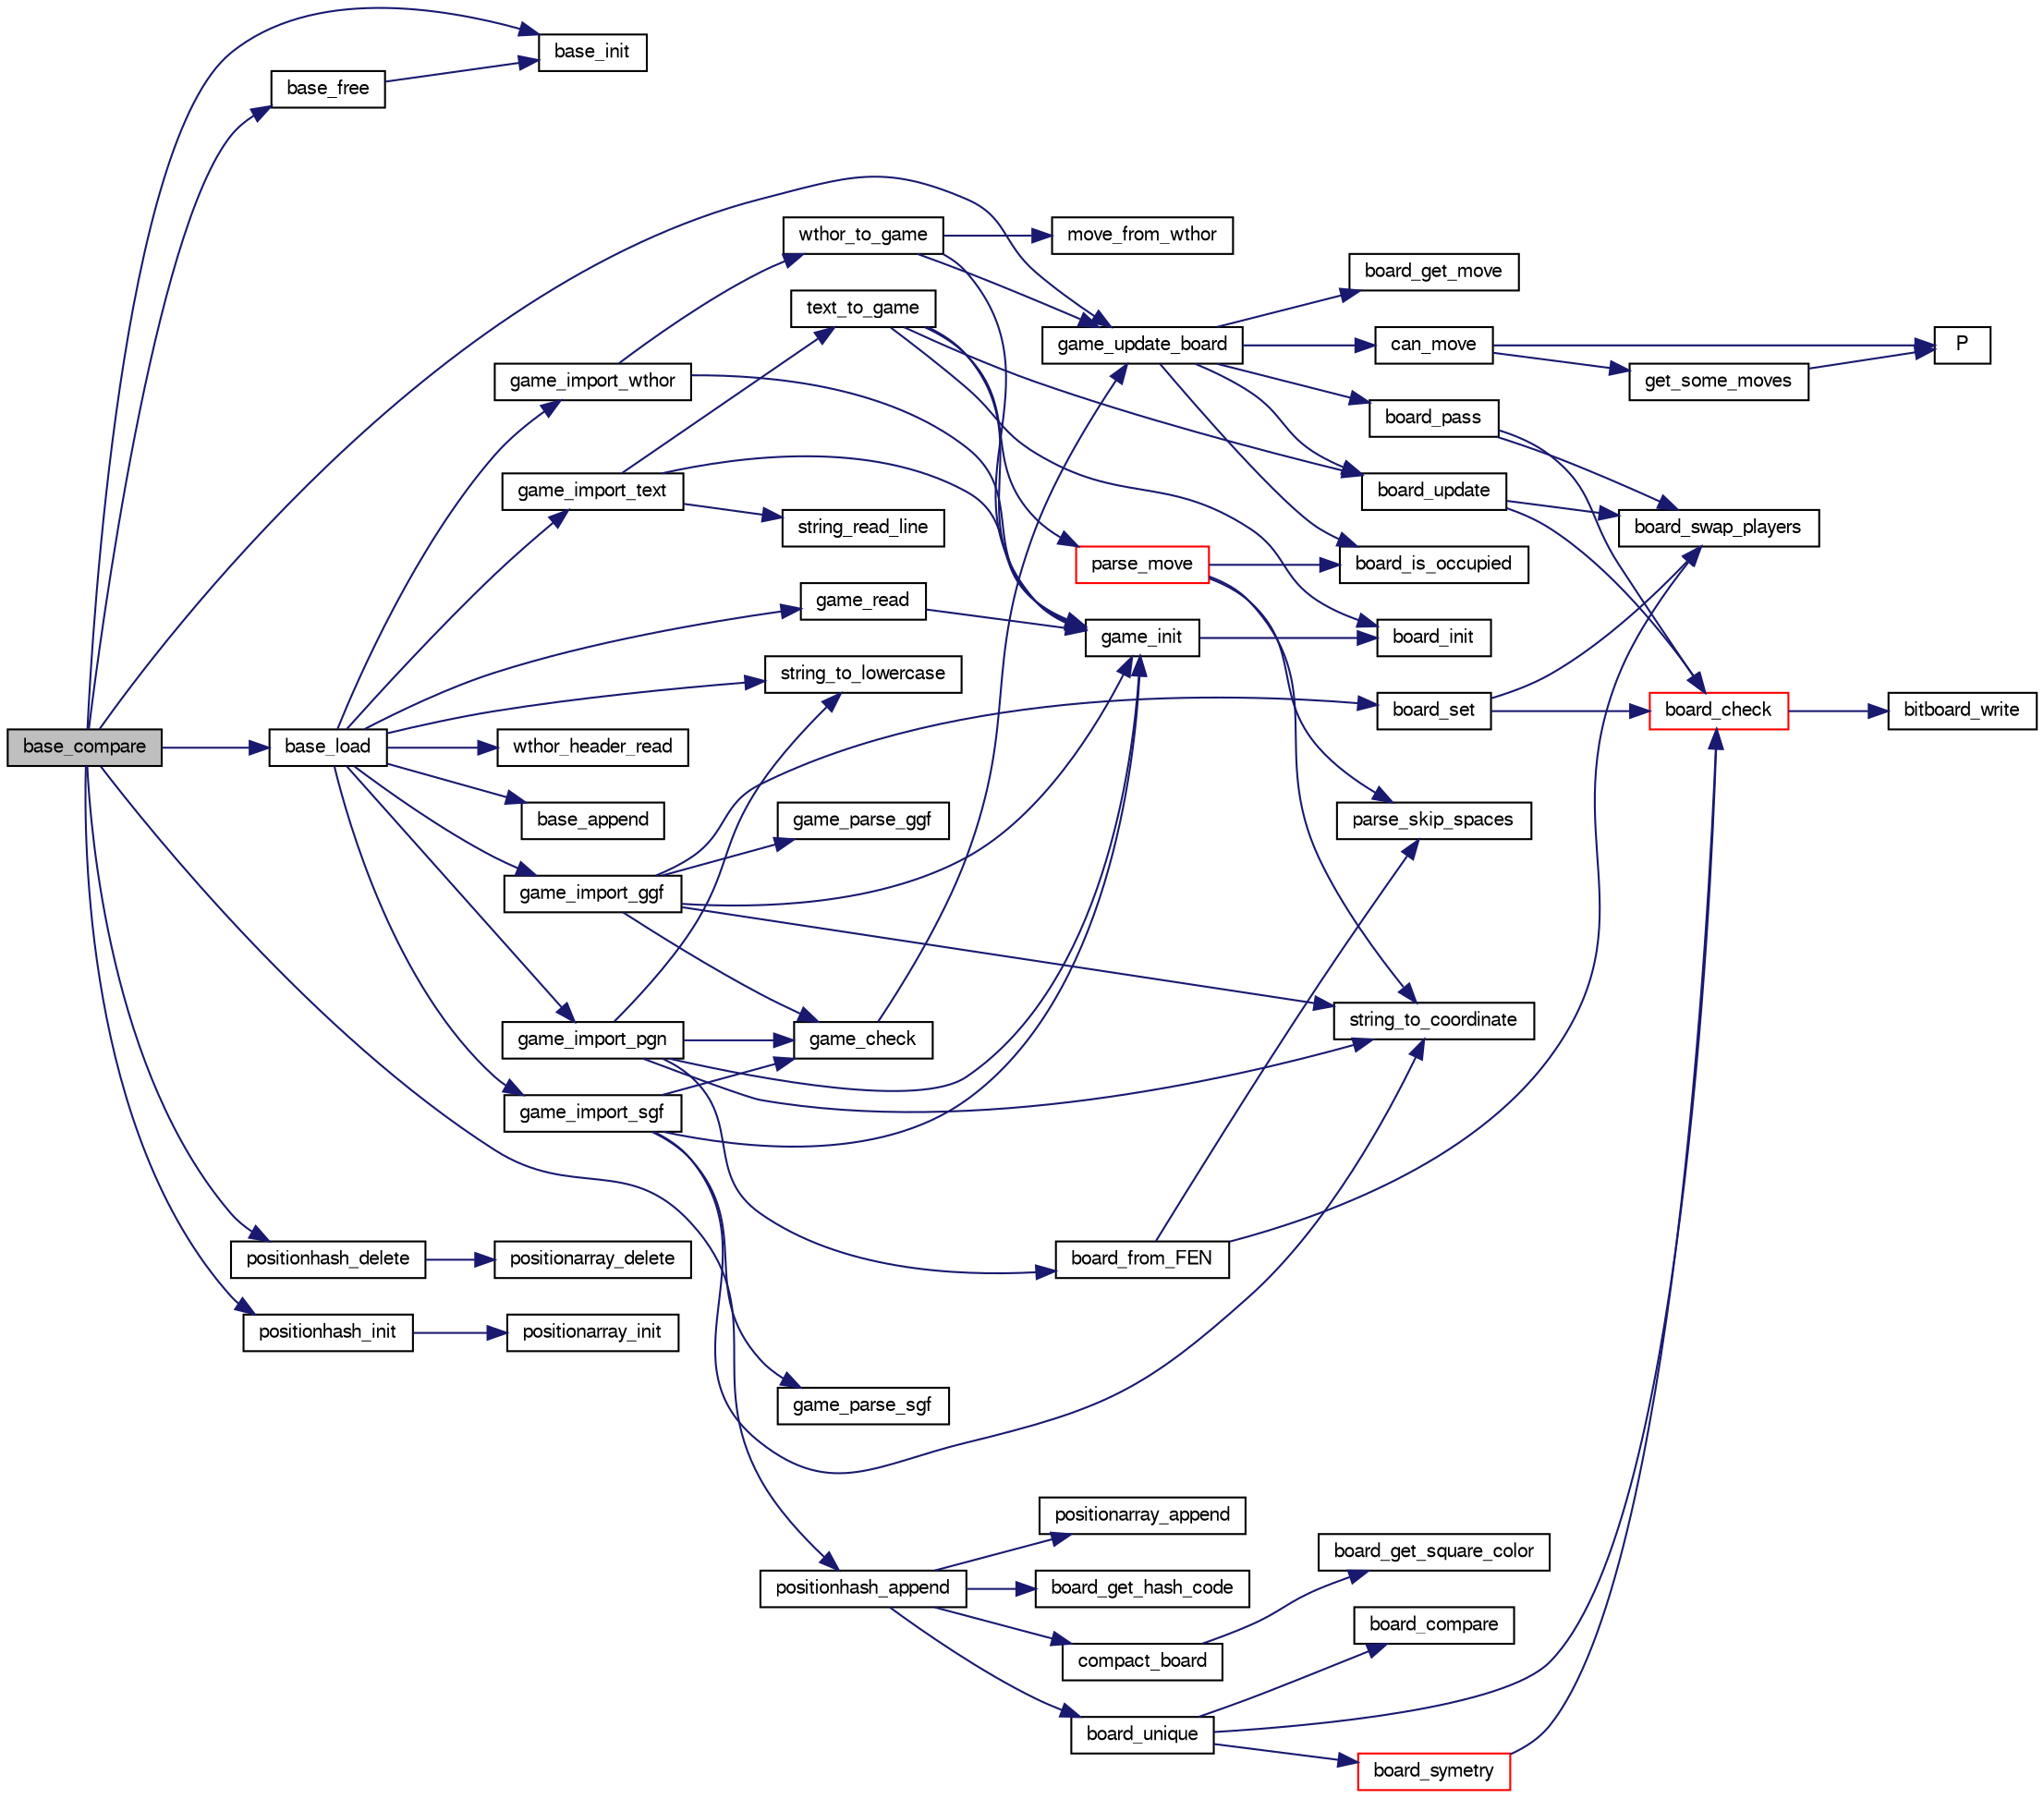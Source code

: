 digraph "base_compare"
{
 // LATEX_PDF_SIZE
  bgcolor="transparent";
  edge [fontname="FreeSans",fontsize="10",labelfontname="FreeSans",labelfontsize="10"];
  node [fontname="FreeSans",fontsize="10",shape=record];
  rankdir="LR";
  Node1 [label="base_compare",height=0.2,width=0.4,color="black", fillcolor="grey75", style="filled", fontcolor="black",tooltip="Base Compare."];
  Node1 -> Node2 [color="midnightblue",fontsize="10",style="solid",fontname="FreeSans"];
  Node2 [label="base_free",height=0.2,width=0.4,color="black",URL="$base_8c.html#ae5786a9c30a56ed1b8a5b44782f7bd23",tooltip="Free resources of a game database."];
  Node2 -> Node3 [color="midnightblue",fontsize="10",style="solid",fontname="FreeSans"];
  Node3 [label="base_init",height=0.2,width=0.4,color="black",URL="$base_8c.html#a8c741706ef79d39ef3595b05e347c182",tooltip="Initialize a game database."];
  Node1 -> Node3 [color="midnightblue",fontsize="10",style="solid",fontname="FreeSans"];
  Node1 -> Node4 [color="midnightblue",fontsize="10",style="solid",fontname="FreeSans"];
  Node4 [label="base_load",height=0.2,width=0.4,color="black",URL="$base_8c.html#a1876c3720c6e985379d9d8859aad622a",tooltip="Load a game database."];
  Node4 -> Node5 [color="midnightblue",fontsize="10",style="solid",fontname="FreeSans"];
  Node5 [label="base_append",height=0.2,width=0.4,color="black",URL="$base_8c.html#ad026cf673e23624196be1e4bdcd4542b",tooltip="Add a game to a game database."];
  Node4 -> Node6 [color="midnightblue",fontsize="10",style="solid",fontname="FreeSans"];
  Node6 [label="game_import_ggf",height=0.2,width=0.4,color="black",URL="$game_8c.html#a33b567469d261663c400a1987235c82a",tooltip="Read a game from the Generic Game Format (ggf) file."];
  Node6 -> Node7 [color="midnightblue",fontsize="10",style="solid",fontname="FreeSans"];
  Node7 [label="board_set",height=0.2,width=0.4,color="black",URL="$board_8c.html#ac0093f2761e80a495d781b41e7b5a703",tooltip="Set a board from a string description."];
  Node7 -> Node8 [color="midnightblue",fontsize="10",style="solid",fontname="FreeSans"];
  Node8 [label="board_check",height=0.2,width=0.4,color="red",URL="$board_8c.html#a849436f17b60e89ed91f8e5013ed9d04",tooltip="Check board consistency."];
  Node8 -> Node9 [color="midnightblue",fontsize="10",style="solid",fontname="FreeSans"];
  Node9 [label="bitboard_write",height=0.2,width=0.4,color="black",URL="$bit_8c.html#a519b18f67de9b8edbd98f687a13b45f5",tooltip="Print an unsigned long long as a board."];
  Node7 -> Node17 [color="midnightblue",fontsize="10",style="solid",fontname="FreeSans"];
  Node17 [label="board_swap_players",height=0.2,width=0.4,color="black",URL="$board_8c.html#a4d389fb0245969a39744349230ce7703",tooltip="Swap players."];
  Node6 -> Node18 [color="midnightblue",fontsize="10",style="solid",fontname="FreeSans"];
  Node18 [label="game_check",height=0.2,width=0.4,color="black",URL="$game_8c.html#a1f0266528345e70e79788632786bfdcd",tooltip="Check a game."];
  Node18 -> Node19 [color="midnightblue",fontsize="10",style="solid",fontname="FreeSans"];
  Node19 [label="game_update_board",height=0.2,width=0.4,color="black",URL="$game_8c.html#a2b48a650adb24509ed0d0e2267ecfd21",tooltip="update a board."];
  Node19 -> Node20 [color="midnightblue",fontsize="10",style="solid",fontname="FreeSans"];
  Node20 [label="board_get_move",height=0.2,width=0.4,color="black",URL="$board_8c.html#a3b5748c109770fe228ea15b562c0f113",tooltip="Compute a move."];
  Node19 -> Node21 [color="midnightblue",fontsize="10",style="solid",fontname="FreeSans"];
  Node21 [label="board_is_occupied",height=0.2,width=0.4,color="black",URL="$board_8c.html#acad11415527107f161c9f2a3b909dc2b",tooltip="Check if a square is occupied."];
  Node19 -> Node22 [color="midnightblue",fontsize="10",style="solid",fontname="FreeSans"];
  Node22 [label="board_pass",height=0.2,width=0.4,color="black",URL="$board_8c.html#ac353cc1821e12d2aeba8eefe5cf92b46",tooltip="Passing move."];
  Node22 -> Node8 [color="midnightblue",fontsize="10",style="solid",fontname="FreeSans"];
  Node22 -> Node17 [color="midnightblue",fontsize="10",style="solid",fontname="FreeSans"];
  Node19 -> Node23 [color="midnightblue",fontsize="10",style="solid",fontname="FreeSans"];
  Node23 [label="board_update",height=0.2,width=0.4,color="black",URL="$board_8c.html#a2d24dea46d67d71b1d9fe9f515d8d675",tooltip="Update a board."];
  Node23 -> Node8 [color="midnightblue",fontsize="10",style="solid",fontname="FreeSans"];
  Node23 -> Node17 [color="midnightblue",fontsize="10",style="solid",fontname="FreeSans"];
  Node19 -> Node24 [color="midnightblue",fontsize="10",style="solid",fontname="FreeSans"];
  Node24 [label="can_move",height=0.2,width=0.4,color="black",URL="$board_8c.html#ae1a532d6eaa0e55357d0f4b9cd659b88",tooltip="Check if a player can move."];
  Node24 -> Node15 [color="midnightblue",fontsize="10",style="solid",fontname="FreeSans"];
  Node15 [label="get_some_moves",height=0.2,width=0.4,color="black",URL="$board_8c.html#a5db071e3e4d26a0b7d6425bb6333dd7f",tooltip="Get a part of the moves."];
  Node15 -> Node16 [color="midnightblue",fontsize="10",style="solid",fontname="FreeSans"];
  Node16 [label="P",height=0.2,width=0.4,color="black",URL="$generate__flip_8c.html#a11481f01e169aee1117c83a352c22222",tooltip=" "];
  Node24 -> Node16 [color="midnightblue",fontsize="10",style="solid",fontname="FreeSans"];
  Node6 -> Node25 [color="midnightblue",fontsize="10",style="solid",fontname="FreeSans"];
  Node25 [label="game_init",height=0.2,width=0.4,color="black",URL="$game_8c.html#a815d1396a9520784a331cebb5587e0b0",tooltip="Create an empty game."];
  Node25 -> Node26 [color="midnightblue",fontsize="10",style="solid",fontname="FreeSans"];
  Node26 [label="board_init",height=0.2,width=0.4,color="black",URL="$board_8c.html#a6c63848863d9887a6b400f4bc678f31d",tooltip="Set a board to the starting position."];
  Node6 -> Node27 [color="midnightblue",fontsize="10",style="solid",fontname="FreeSans"];
  Node27 [label="game_parse_ggf",height=0.2,width=0.4,color="black",URL="$game_8c.html#a7f9a7c6163d3e63a0a72cab47c4cf2f9",tooltip="Parse a ggf game."];
  Node6 -> Node28 [color="midnightblue",fontsize="10",style="solid",fontname="FreeSans"];
  Node28 [label="string_to_coordinate",height=0.2,width=0.4,color="black",URL="$util_8c.html#a5648be0e41416bac513e53441d3cfd36",tooltip="Convert the two first chars of a string into a coordinate."];
  Node4 -> Node29 [color="midnightblue",fontsize="10",style="solid",fontname="FreeSans"];
  Node29 [label="game_import_pgn",height=0.2,width=0.4,color="black",URL="$game_8c.html#a82256d2ab6c97a590ed3b345f7ab4eba",tooltip="Read a game from a pgn file."];
  Node29 -> Node30 [color="midnightblue",fontsize="10",style="solid",fontname="FreeSans"];
  Node30 [label="board_from_FEN",height=0.2,width=0.4,color="black",URL="$board_8c.html#af29492953715e526dd895b6c59dc5de6",tooltip="Set a board from a string description."];
  Node30 -> Node17 [color="midnightblue",fontsize="10",style="solid",fontname="FreeSans"];
  Node30 -> Node31 [color="midnightblue",fontsize="10",style="solid",fontname="FreeSans"];
  Node31 [label="parse_skip_spaces",height=0.2,width=0.4,color="black",URL="$util_8c.html#a35508e8fcec689d875231b2f93fbe4a5",tooltip="Skip spaces."];
  Node29 -> Node18 [color="midnightblue",fontsize="10",style="solid",fontname="FreeSans"];
  Node29 -> Node25 [color="midnightblue",fontsize="10",style="solid",fontname="FreeSans"];
  Node29 -> Node28 [color="midnightblue",fontsize="10",style="solid",fontname="FreeSans"];
  Node29 -> Node32 [color="midnightblue",fontsize="10",style="solid",fontname="FreeSans"];
  Node32 [label="string_to_lowercase",height=0.2,width=0.4,color="black",URL="$util_8c.html#a63f0d8023994d5b47de94f80738870e8",tooltip="Change all char of a string to lowercase."];
  Node4 -> Node33 [color="midnightblue",fontsize="10",style="solid",fontname="FreeSans"];
  Node33 [label="game_import_sgf",height=0.2,width=0.4,color="black",URL="$game_8c.html#ab745a46ee808a59fb15ec9af5ea2ae8c",tooltip="Read a game from a sgf file."];
  Node33 -> Node18 [color="midnightblue",fontsize="10",style="solid",fontname="FreeSans"];
  Node33 -> Node25 [color="midnightblue",fontsize="10",style="solid",fontname="FreeSans"];
  Node33 -> Node34 [color="midnightblue",fontsize="10",style="solid",fontname="FreeSans"];
  Node34 [label="game_parse_sgf",height=0.2,width=0.4,color="black",URL="$game_8c.html#a3f56c32edd2438ba5a8e7cae064e6bd3",tooltip="Parse a Smart Game Format (sgf) game."];
  Node33 -> Node28 [color="midnightblue",fontsize="10",style="solid",fontname="FreeSans"];
  Node4 -> Node35 [color="midnightblue",fontsize="10",style="solid",fontname="FreeSans"];
  Node35 [label="game_import_text",height=0.2,width=0.4,color="black",URL="$game_8c.html#a0ac146ffe67409b05facf7a025551581",tooltip="Read a game from a text file."];
  Node35 -> Node25 [color="midnightblue",fontsize="10",style="solid",fontname="FreeSans"];
  Node35 -> Node36 [color="midnightblue",fontsize="10",style="solid",fontname="FreeSans"];
  Node36 [label="string_read_line",height=0.2,width=0.4,color="black",URL="$util_8c.html#a69d6b32355eb8f18ae34c14eadfe7e9e",tooltip="Read a line."];
  Node35 -> Node37 [color="midnightblue",fontsize="10",style="solid",fontname="FreeSans"];
  Node37 [label="text_to_game",height=0.2,width=0.4,color="black",URL="$game_8c.html#a8a601511577ecf968fd54ff76fa2fa87",tooltip="Convert a text (ascii) game to a Game."];
  Node37 -> Node26 [color="midnightblue",fontsize="10",style="solid",fontname="FreeSans"];
  Node37 -> Node23 [color="midnightblue",fontsize="10",style="solid",fontname="FreeSans"];
  Node37 -> Node25 [color="midnightblue",fontsize="10",style="solid",fontname="FreeSans"];
  Node37 -> Node38 [color="midnightblue",fontsize="10",style="solid",fontname="FreeSans"];
  Node38 [label="parse_move",height=0.2,width=0.4,color="red",URL="$util_8c.html#a884a11a33617c84b09855af421acc30d",tooltip="Parse a move."];
  Node38 -> Node21 [color="midnightblue",fontsize="10",style="solid",fontname="FreeSans"];
  Node38 -> Node31 [color="midnightblue",fontsize="10",style="solid",fontname="FreeSans"];
  Node38 -> Node28 [color="midnightblue",fontsize="10",style="solid",fontname="FreeSans"];
  Node4 -> Node40 [color="midnightblue",fontsize="10",style="solid",fontname="FreeSans"];
  Node40 [label="game_import_wthor",height=0.2,width=0.4,color="black",URL="$game_8c.html#a5ae8adb215dea0a8466b96c61886c943",tooltip="Read a game from a Wthor file."];
  Node40 -> Node25 [color="midnightblue",fontsize="10",style="solid",fontname="FreeSans"];
  Node40 -> Node41 [color="midnightblue",fontsize="10",style="solid",fontname="FreeSans"];
  Node41 [label="wthor_to_game",height=0.2,width=0.4,color="black",URL="$game_8c.html#a3163283b91548076ea2f988ddd5e493b",tooltip="convert a Wthor game to a Game."];
  Node41 -> Node25 [color="midnightblue",fontsize="10",style="solid",fontname="FreeSans"];
  Node41 -> Node19 [color="midnightblue",fontsize="10",style="solid",fontname="FreeSans"];
  Node41 -> Node42 [color="midnightblue",fontsize="10",style="solid",fontname="FreeSans"];
  Node42 [label="move_from_wthor",height=0.2,width=0.4,color="black",URL="$game_8c.html#afda3b84b117308a9f71348d06f946f23",tooltip="Coordinates conversion from wthor to edax."];
  Node4 -> Node43 [color="midnightblue",fontsize="10",style="solid",fontname="FreeSans"];
  Node43 [label="game_read",height=0.2,width=0.4,color="black",URL="$game_8c.html#a16ef3a06f7566aa79598096f2dc1db8a",tooltip="Read a game from a binary file."];
  Node43 -> Node25 [color="midnightblue",fontsize="10",style="solid",fontname="FreeSans"];
  Node4 -> Node32 [color="midnightblue",fontsize="10",style="solid",fontname="FreeSans"];
  Node4 -> Node44 [color="midnightblue",fontsize="10",style="solid",fontname="FreeSans"];
  Node44 [label="wthor_header_read",height=0.2,width=0.4,color="black",URL="$base_8c.html#aec96f83bf10c4b1c5feeb7ff72a9e1d0",tooltip="Read wthor header."];
  Node1 -> Node19 [color="midnightblue",fontsize="10",style="solid",fontname="FreeSans"];
  Node1 -> Node45 [color="midnightblue",fontsize="10",style="solid",fontname="FreeSans"];
  Node45 [label="positionhash_append",height=0.2,width=0.4,color="black",URL="$perft_8c.html#aca3a6e88970a37dc6480e7159e325cd0",tooltip="Append a position to the hash table."];
  Node45 -> Node46 [color="midnightblue",fontsize="10",style="solid",fontname="FreeSans"];
  Node46 [label="board_get_hash_code",height=0.2,width=0.4,color="black",URL="$board_8c.html#a0e6cff6e714bcb714e2b9b2d7b9fbec6",tooltip="Compute a hash code."];
  Node45 -> Node47 [color="midnightblue",fontsize="10",style="solid",fontname="FreeSans"];
  Node47 [label="board_unique",height=0.2,width=0.4,color="black",URL="$board_8c.html#a66911c3a003f5fb27a87503b5bb04f6d",tooltip="unique board"];
  Node47 -> Node8 [color="midnightblue",fontsize="10",style="solid",fontname="FreeSans"];
  Node47 -> Node48 [color="midnightblue",fontsize="10",style="solid",fontname="FreeSans"];
  Node48 [label="board_compare",height=0.2,width=0.4,color="black",URL="$board_8c.html#a491a2e6d66c4c479a913292594db7b01",tooltip="Compare two board."];
  Node47 -> Node49 [color="midnightblue",fontsize="10",style="solid",fontname="FreeSans"];
  Node49 [label="board_symetry",height=0.2,width=0.4,color="red",URL="$board_8c.html#aefe9a86ea799322c9c9da6255ebb9d29",tooltip="symetric board"];
  Node49 -> Node8 [color="midnightblue",fontsize="10",style="solid",fontname="FreeSans"];
  Node45 -> Node53 [color="midnightblue",fontsize="10",style="solid",fontname="FreeSans"];
  Node53 [label="compact_board",height=0.2,width=0.4,color="black",URL="$perft_8c.html#a56b46e1afcf9100ad4d2b07a7241ac8f",tooltip=" "];
  Node53 -> Node54 [color="midnightblue",fontsize="10",style="solid",fontname="FreeSans"];
  Node54 [label="board_get_square_color",height=0.2,width=0.4,color="black",URL="$board_8c.html#a6c2fad499875a4e9d775d9f23ede8aac",tooltip="Get square color."];
  Node45 -> Node55 [color="midnightblue",fontsize="10",style="solid",fontname="FreeSans"];
  Node55 [label="positionarray_append",height=0.2,width=0.4,color="black",URL="$perft_8c.html#adaf9f6c2bd7a2ec4f8f6fe6e5e85347c",tooltip="Append a position."];
  Node1 -> Node56 [color="midnightblue",fontsize="10",style="solid",fontname="FreeSans"];
  Node56 [label="positionhash_delete",height=0.2,width=0.4,color="black",URL="$perft_8c.html#a54f8b7367f0e592bb862acf27a759e5c",tooltip="Free the hash table."];
  Node56 -> Node57 [color="midnightblue",fontsize="10",style="solid",fontname="FreeSans"];
  Node57 [label="positionarray_delete",height=0.2,width=0.4,color="black",URL="$perft_8c.html#af9b276fb55710e0bf83bbf09415145bc",tooltip="array supression."];
  Node1 -> Node58 [color="midnightblue",fontsize="10",style="solid",fontname="FreeSans"];
  Node58 [label="positionhash_init",height=0.2,width=0.4,color="black",URL="$perft_8c.html#af979e814d4269c39c59e8affff0dc542",tooltip="Initialisation of the hash table."];
  Node58 -> Node59 [color="midnightblue",fontsize="10",style="solid",fontname="FreeSans"];
  Node59 [label="positionarray_init",height=0.2,width=0.4,color="black",URL="$perft_8c.html#aba17bbe3195f5e76953843ebc4d52f26",tooltip="array initialisation."];
}
